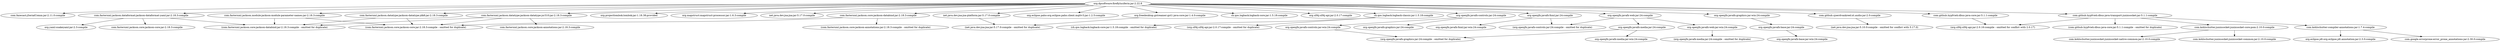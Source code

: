 digraph sblantipodi__firefly_luciferin {
	"org.dpsoftware:fireflyluciferin:jar:2.22.8" -> "com.fazecast:jSerialComm:jar:2.11.0:compile" ; 
	"org.dpsoftware:fireflyluciferin:jar:2.22.8" -> "com.fasterxml.jackson.dataformat:jackson-dataformat-yaml:jar:2.18.3:compile" ; 
	"org.dpsoftware:fireflyluciferin:jar:2.22.8" -> "com.fasterxml.jackson.module:jackson-module-parameter-names:jar:2.18.3:compile" ; 
	"org.dpsoftware:fireflyluciferin:jar:2.22.8" -> "com.fasterxml.jackson.datatype:jackson-datatype-jdk8:jar:2.18.3:compile" ; 
	"org.dpsoftware:fireflyluciferin:jar:2.22.8" -> "com.fasterxml.jackson.datatype:jackson-datatype-jsr310:jar:2.18.3:compile" ; 
	"org.dpsoftware:fireflyluciferin:jar:2.22.8" -> "org.projectlombok:lombok:jar:1.18.38:provided" ; 
	"org.dpsoftware:fireflyluciferin:jar:2.22.8" -> "org.mapstruct:mapstruct-processor:jar:1.6.3:compile" ; 
	"org.dpsoftware:fireflyluciferin:jar:2.22.8" -> "net.java.dev.jna:jna:jar:5.17.0:compile" ; 
	"org.dpsoftware:fireflyluciferin:jar:2.22.8" -> "net.java.dev.jna:jna-platform:jar:5.17.0:compile" ; 
	"org.dpsoftware:fireflyluciferin:jar:2.22.8" -> "org.freedesktop.gstreamer:gst1-java-core:jar:1.4.0:compile" ; 
	"org.dpsoftware:fireflyluciferin:jar:2.22.8" -> "org.eclipse.paho:org.eclipse.paho.client.mqttv3:jar:1.2.5:compile" ; 
	"org.dpsoftware:fireflyluciferin:jar:2.22.8" -> "ch.qos.logback:logback-classic:jar:1.5.18:compile" ; 
	"org.dpsoftware:fireflyluciferin:jar:2.22.8" -> "ch.qos.logback:logback-core:jar:1.5.18:compile" ; 
	"org.dpsoftware:fireflyluciferin:jar:2.22.8" -> "org.slf4j:slf4j-api:jar:2.0.17:compile" ; 
	"org.dpsoftware:fireflyluciferin:jar:2.22.8" -> "org.openjfx:javafx-controls:jar:24:compile" ; 
	"org.dpsoftware:fireflyluciferin:jar:2.22.8" -> "org.openjfx:javafx-fxml:jar:24:compile" ; 
	"org.dpsoftware:fireflyluciferin:jar:2.22.8" -> "org.openjfx:javafx-web:jar:24:compile" ; 
	"org.dpsoftware:fireflyluciferin:jar:2.22.8" -> "org.openjfx:javafx-graphics:jar:win:24:compile" ; 
	"org.dpsoftware:fireflyluciferin:jar:2.22.8" -> "com.fasterxml.jackson.core:jackson-databind:jar:2.18.3:compile" ; 
	"org.dpsoftware:fireflyluciferin:jar:2.22.8" -> "com.github.sjoerdvankreel:xt.audio:jar:2.0:compile" ; 
	"org.dpsoftware:fireflyluciferin:jar:2.22.8" -> "com.github.hypfvieh:dbus-java-core:jar:5.1.1:compile" ; 
	"org.dpsoftware:fireflyluciferin:jar:2.22.8" -> "com.github.hypfvieh:dbus-java-transport-junixsocket:jar:5.1.1:compile" ; 
	"com.fasterxml.jackson.dataformat:jackson-dataformat-yaml:jar:2.18.3:compile" -> "(com.fasterxml.jackson.core:jackson-databind:jar:2.18.3:compile - omitted for duplicate)" ; 
	"com.fasterxml.jackson.dataformat:jackson-dataformat-yaml:jar:2.18.3:compile" -> "org.yaml:snakeyaml:jar:2.3:compile" ; 
	"com.fasterxml.jackson.dataformat:jackson-dataformat-yaml:jar:2.18.3:compile" -> "com.fasterxml.jackson.core:jackson-core:jar:2.18.3:compile" ; 
	"com.fasterxml.jackson.module:jackson-module-parameter-names:jar:2.18.3:compile" -> "(com.fasterxml.jackson.core:jackson-core:jar:2.18.3:compile - omitted for duplicate)" ; 
	"com.fasterxml.jackson.module:jackson-module-parameter-names:jar:2.18.3:compile" -> "(com.fasterxml.jackson.core:jackson-databind:jar:2.18.3:compile - omitted for duplicate)" ; 
	"com.fasterxml.jackson.datatype:jackson-datatype-jdk8:jar:2.18.3:compile" -> "(com.fasterxml.jackson.core:jackson-core:jar:2.18.3:compile - omitted for duplicate)" ; 
	"com.fasterxml.jackson.datatype:jackson-datatype-jdk8:jar:2.18.3:compile" -> "(com.fasterxml.jackson.core:jackson-databind:jar:2.18.3:compile - omitted for duplicate)" ; 
	"com.fasterxml.jackson.datatype:jackson-datatype-jsr310:jar:2.18.3:compile" -> "com.fasterxml.jackson.core:jackson-annotations:jar:2.18.3:compile" ; 
	"com.fasterxml.jackson.datatype:jackson-datatype-jsr310:jar:2.18.3:compile" -> "(com.fasterxml.jackson.core:jackson-core:jar:2.18.3:compile - omitted for duplicate)" ; 
	"com.fasterxml.jackson.datatype:jackson-datatype-jsr310:jar:2.18.3:compile" -> "(com.fasterxml.jackson.core:jackson-databind:jar:2.18.3:compile - omitted for duplicate)" ; 
	"net.java.dev.jna:jna-platform:jar:5.17.0:compile" -> "(net.java.dev.jna:jna:jar:5.17.0:compile - omitted for duplicate)" ; 
	"org.freedesktop.gstreamer:gst1-java-core:jar:1.4.0:compile" -> "(net.java.dev.jna:jna:jar:5.17.0:compile - omitted for duplicate)" ; 
	"ch.qos.logback:logback-classic:jar:1.5.18:compile" -> "(ch.qos.logback:logback-core:jar:1.5.18:compile - omitted for duplicate)" ; 
	"ch.qos.logback:logback-classic:jar:1.5.18:compile" -> "(org.slf4j:slf4j-api:jar:2.0.17:compile - omitted for duplicate)" ; 
	"org.openjfx:javafx-controls:jar:24:compile" -> "org.openjfx:javafx-controls:jar:win:24:compile" ; 
	"org.openjfx:javafx-controls:jar:24:compile" -> "org.openjfx:javafx-graphics:jar:24:compile" ; 
	"org.openjfx:javafx-controls:jar:win:24:compile" -> "(org.openjfx:javafx-graphics:jar:24:compile - omitted for duplicate)" ; 
	"org.openjfx:javafx-fxml:jar:24:compile" -> "org.openjfx:javafx-fxml:jar:win:24:compile" ; 
	"org.openjfx:javafx-fxml:jar:24:compile" -> "(org.openjfx:javafx-controls:jar:24:compile - omitted for duplicate)" ; 
	"org.openjfx:javafx-web:jar:24:compile" -> "org.openjfx:javafx-web:jar:win:24:compile" ; 
	"org.openjfx:javafx-web:jar:24:compile" -> "(org.openjfx:javafx-controls:jar:24:compile - omitted for duplicate)" ; 
	"org.openjfx:javafx-web:jar:24:compile" -> "org.openjfx:javafx-media:jar:24:compile" ; 
	"org.openjfx:javafx-web:jar:win:24:compile" -> "(org.openjfx:javafx-media:jar:24:compile - omitted for duplicate)" ; 
	"org.openjfx:javafx-media:jar:24:compile" -> "org.openjfx:javafx-media:jar:win:24:compile" ; 
	"org.openjfx:javafx-media:jar:24:compile" -> "(org.openjfx:javafx-graphics:jar:24:compile - omitted for duplicate)" ; 
	"org.openjfx:javafx-graphics:jar:win:24:compile" -> "org.openjfx:javafx-base:jar:24:compile" ; 
	"org.openjfx:javafx-base:jar:24:compile" -> "org.openjfx:javafx-base:jar:win:24:compile" ; 
	"com.fasterxml.jackson.core:jackson-databind:jar:2.18.3:compile" -> "(com.fasterxml.jackson.core:jackson-annotations:jar:2.18.3:compile - omitted for duplicate)" ; 
	"com.fasterxml.jackson.core:jackson-databind:jar:2.18.3:compile" -> "(com.fasterxml.jackson.core:jackson-core:jar:2.18.3:compile - omitted for duplicate)" ; 
	"com.github.sjoerdvankreel:xt.audio:jar:2.0:compile" -> "(net.java.dev.jna:jna:jar:5.10.0:compile - omitted for conflict with 5.17.0)" ; 
	"com.github.hypfvieh:dbus-java-core:jar:5.1.1:compile" -> "(org.slf4j:slf4j-api:jar:2.0.16:compile - omitted for conflict with 2.0.17)" ; 
	"com.github.hypfvieh:dbus-java-transport-junixsocket:jar:5.1.1:compile" -> "(com.github.hypfvieh:dbus-java-core:jar:5.1.1:compile - omitted for duplicate)" ; 
	"com.github.hypfvieh:dbus-java-transport-junixsocket:jar:5.1.1:compile" -> "com.kohlschutter.junixsocket:junixsocket-core:pom:2.10.0:compile" ; 
	"com.github.hypfvieh:dbus-java-transport-junixsocket:jar:5.1.1:compile" -> "com.kohlschutter:compiler-annotations:jar:1.7.4:compile" ; 
	"com.github.hypfvieh:dbus-java-transport-junixsocket:jar:5.1.1:compile" -> "(org.slf4j:slf4j-api:jar:2.0.16:compile - omitted for conflict with 2.0.17)" ; 
	"com.kohlschutter.junixsocket:junixsocket-core:pom:2.10.0:compile" -> "com.kohlschutter.junixsocket:junixsocket-native-common:jar:2.10.0:compile" ; 
	"com.kohlschutter.junixsocket:junixsocket-core:pom:2.10.0:compile" -> "com.kohlschutter.junixsocket:junixsocket-common:jar:2.10.0:compile" ; 
	"com.kohlschutter:compiler-annotations:jar:1.7.4:compile" -> "org.eclipse.jdt:org.eclipse.jdt.annotation:jar:2.3.0:compile" ; 
	"com.kohlschutter:compiler-annotations:jar:1.7.4:compile" -> "com.google.errorprone:error_prone_annotations:jar:2.30.0:compile" ; 
}
